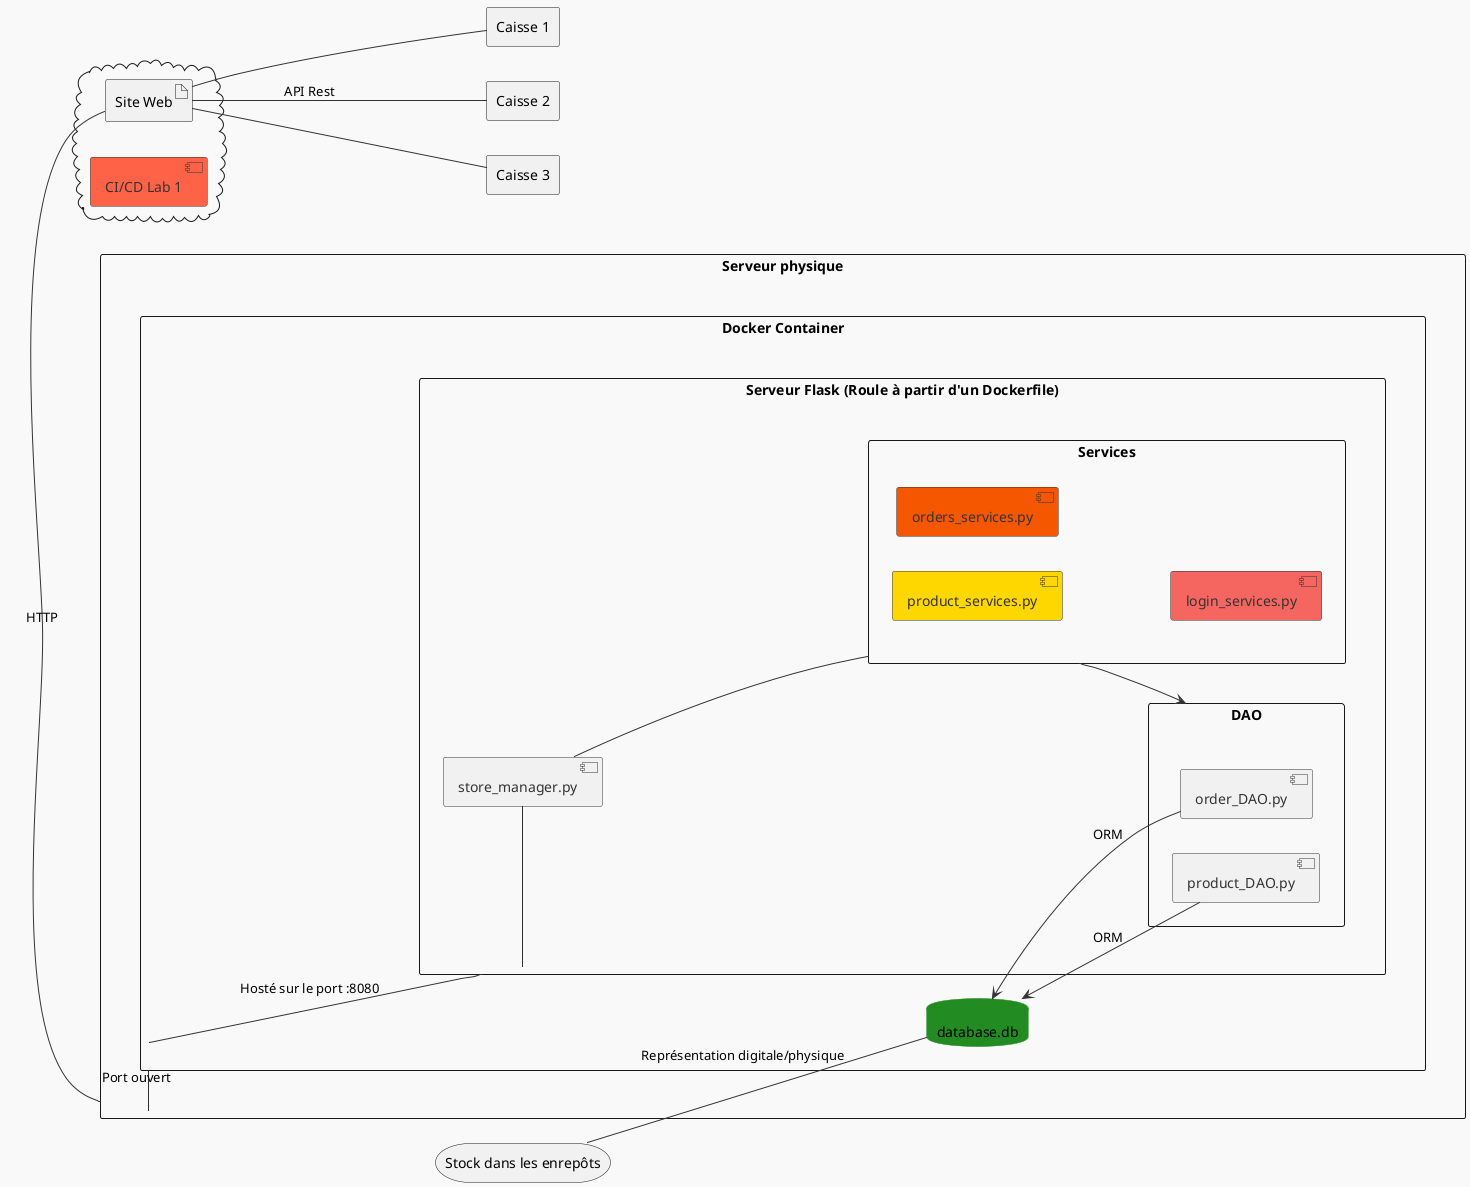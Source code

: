 @startuml ContexteTechnique

left to right direction

skinparam {
    BackgroundColor #F9F9F9
    ArrowColor #333333
    ComponentBorderColor #333333
    ComponentFontColor #333333
    DatabaseBorderColor #228B22
    QueueBorderColor #FF8C00
    InterfaceBorderColor #1E90FF
}


rectangle "Serveur physique" as sp {
    rectangle "Docker Container" as dc {

        rectangle "Serveur Flask (Roule à partir d'un Dockerfile)" as sc {
            component "store_manager.py" as sm
            rectangle Services {
                component "product_services.py" as products #FFD700
                component "orders_services.py" as orders #F55700
                component "login_services.py" as login #F56660


            }
            rectangle DAO {
                component "product_DAO.py" as pdao
                component "order_DAO.py" as odao
            }
        }
        database "database.db" as db #228B22
    }
    dc -- sc : "Hosté sur le port :8080"
}

rectangle "Caisse 1" as c1
rectangle "Caisse 2" as c2
rectangle "Caisse 3" as c3

cloud {
    component "CI/CD Lab 1" as cicd #FF6347
    artifact "Site Web" as sw
}
storage "Stock dans les enrepôts" as se

Services --> DAO

db <-- pdao : ORM
db <-- odao : ORM

se -- db : Représentation digitale/physique
sp - dc : Port ouvert
sw - sp : HTTP
sm - sc
sm -- Services
sw -- c1
sw -- c2 : "API Rest"
sw -- c3

@enduml